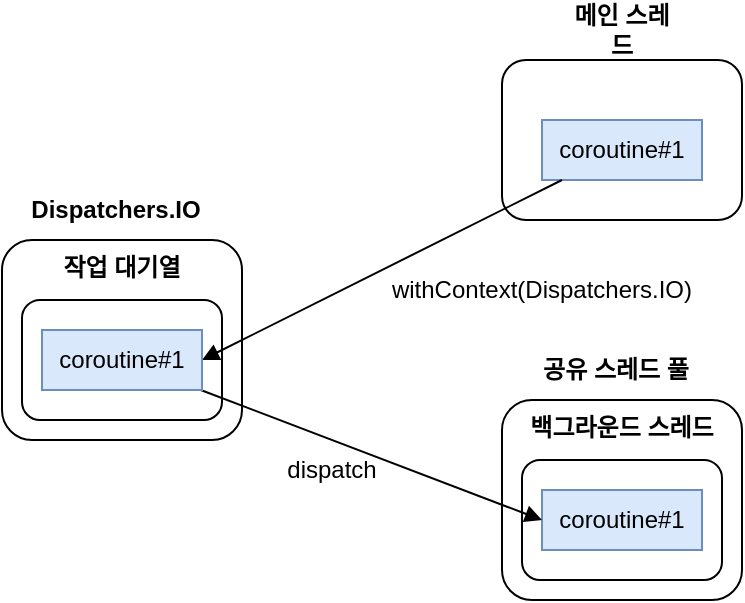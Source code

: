 <mxfile version="26.1.1">
  <diagram name="Page-1" id="YYtXnR7oqjmeBr8r7-_5">
    <mxGraphModel dx="1114" dy="878" grid="1" gridSize="10" guides="1" tooltips="1" connect="1" arrows="1" fold="1" page="1" pageScale="1" pageWidth="827" pageHeight="1169" math="0" shadow="0">
      <root>
        <mxCell id="0" />
        <mxCell id="1" parent="0" />
        <mxCell id="DJy6xbgnI4aKQwFbP3v9-3" value="백그라운드 스레드" style="rounded=1;whiteSpace=wrap;html=1;verticalAlign=top;fontStyle=1" vertex="1" parent="1">
          <mxGeometry x="400" y="280" width="120" height="100" as="geometry" />
        </mxCell>
        <mxCell id="DJy6xbgnI4aKQwFbP3v9-7" value="" style="rounded=1;whiteSpace=wrap;html=1;" vertex="1" parent="1">
          <mxGeometry x="410" y="310" width="100" height="60" as="geometry" />
        </mxCell>
        <mxCell id="DJy6xbgnI4aKQwFbP3v9-1" value="" style="rounded=1;whiteSpace=wrap;html=1;verticalAlign=top;fontStyle=1" vertex="1" parent="1">
          <mxGeometry x="400" y="110" width="120" height="80" as="geometry" />
        </mxCell>
        <mxCell id="DJy6xbgnI4aKQwFbP3v9-2" value="coroutine#1" style="rounded=0;whiteSpace=wrap;html=1;fillColor=#dae8fc;strokeColor=#6c8ebf;" vertex="1" parent="1">
          <mxGeometry x="420" y="140" width="80" height="30" as="geometry" />
        </mxCell>
        <mxCell id="DJy6xbgnI4aKQwFbP3v9-4" value="coroutine#1" style="rounded=0;whiteSpace=wrap;html=1;fillColor=#dae8fc;strokeColor=#6c8ebf;" vertex="1" parent="1">
          <mxGeometry x="420" y="325" width="80" height="30" as="geometry" />
        </mxCell>
        <mxCell id="DJy6xbgnI4aKQwFbP3v9-5" value="메인 스레드" style="text;html=1;align=center;verticalAlign=middle;whiteSpace=wrap;rounded=0;fontStyle=1" vertex="1" parent="1">
          <mxGeometry x="430" y="80" width="60" height="30" as="geometry" />
        </mxCell>
        <mxCell id="DJy6xbgnI4aKQwFbP3v9-6" value="공유 스레드 풀" style="text;html=1;align=center;verticalAlign=middle;whiteSpace=wrap;rounded=0;fontStyle=1" vertex="1" parent="1">
          <mxGeometry x="417" y="250" width="80" height="30" as="geometry" />
        </mxCell>
        <mxCell id="DJy6xbgnI4aKQwFbP3v9-8" value="작업 대기열" style="rounded=1;whiteSpace=wrap;html=1;verticalAlign=top;fontStyle=1" vertex="1" parent="1">
          <mxGeometry x="150" y="200" width="120" height="100" as="geometry" />
        </mxCell>
        <mxCell id="DJy6xbgnI4aKQwFbP3v9-9" value="" style="rounded=1;whiteSpace=wrap;html=1;" vertex="1" parent="1">
          <mxGeometry x="160" y="230" width="100" height="60" as="geometry" />
        </mxCell>
        <mxCell id="DJy6xbgnI4aKQwFbP3v9-11" value="Dispatchers.IO" style="text;html=1;align=center;verticalAlign=middle;whiteSpace=wrap;rounded=0;fontStyle=1" vertex="1" parent="1">
          <mxGeometry x="167" y="170" width="80" height="30" as="geometry" />
        </mxCell>
        <mxCell id="DJy6xbgnI4aKQwFbP3v9-12" style="rounded=0;orthogonalLoop=1;jettySize=auto;html=1;entryX=1;entryY=0.5;entryDx=0;entryDy=0;endArrow=block;endFill=1;" edge="1" parent="1" source="DJy6xbgnI4aKQwFbP3v9-2" target="DJy6xbgnI4aKQwFbP3v9-10">
          <mxGeometry relative="1" as="geometry" />
        </mxCell>
        <mxCell id="DJy6xbgnI4aKQwFbP3v9-13" style="rounded=0;orthogonalLoop=1;jettySize=auto;html=1;entryX=0;entryY=0.5;entryDx=0;entryDy=0;endArrow=block;endFill=1;" edge="1" parent="1" source="DJy6xbgnI4aKQwFbP3v9-10" target="DJy6xbgnI4aKQwFbP3v9-4">
          <mxGeometry relative="1" as="geometry" />
        </mxCell>
        <mxCell id="DJy6xbgnI4aKQwFbP3v9-10" value="coroutine#1" style="rounded=0;whiteSpace=wrap;html=1;fillColor=#dae8fc;strokeColor=#6c8ebf;" vertex="1" parent="1">
          <mxGeometry x="170" y="245" width="80" height="30" as="geometry" />
        </mxCell>
        <mxCell id="DJy6xbgnI4aKQwFbP3v9-14" value="withContext(Dispatchers.IO)" style="text;html=1;align=center;verticalAlign=middle;whiteSpace=wrap;rounded=0;" vertex="1" parent="1">
          <mxGeometry x="340" y="210" width="160" height="30" as="geometry" />
        </mxCell>
        <mxCell id="DJy6xbgnI4aKQwFbP3v9-15" value="dispatch" style="text;html=1;align=center;verticalAlign=middle;whiteSpace=wrap;rounded=0;" vertex="1" parent="1">
          <mxGeometry x="280" y="300" width="70" height="30" as="geometry" />
        </mxCell>
      </root>
    </mxGraphModel>
  </diagram>
</mxfile>

